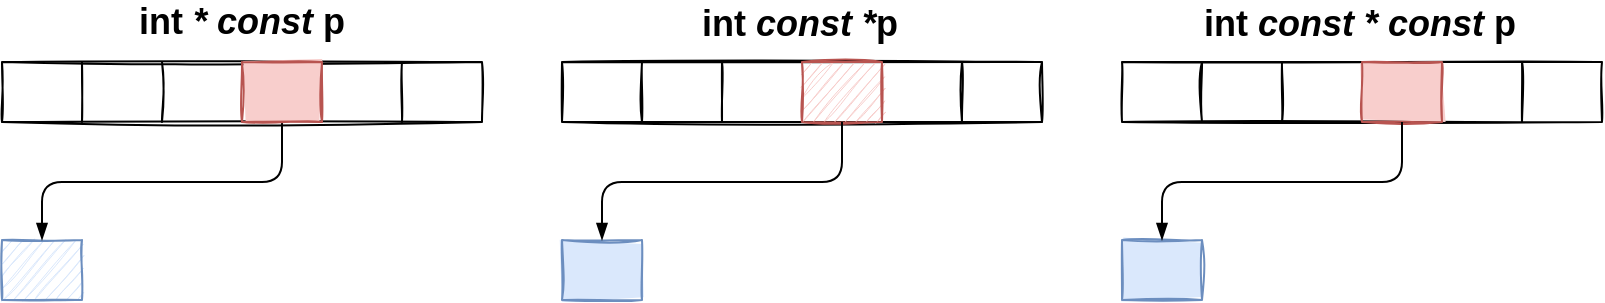 <mxfile version="14.1.1" type="github">
  <diagram name="Page-1" id="90a13364-a465-7bf4-72fc-28e22215d7a0">
    <mxGraphModel dx="934" dy="459" grid="0" gridSize="10" guides="1" tooltips="1" connect="1" arrows="1" fold="1" page="1" pageScale="1.5" pageWidth="1169" pageHeight="826" background="#ffffff" math="0" shadow="0">
      <root>
        <mxCell id="0" style=";html=1;" />
        <mxCell id="1" style=";html=1;" parent="0" />
        <mxCell id="9q9KH-oXFLpbSydNfVMp-1" value="" style="rounded=0;whiteSpace=wrap;html=1;sketch=1;" vertex="1" parent="1">
          <mxGeometry x="80" y="320" width="240" height="30" as="geometry" />
        </mxCell>
        <mxCell id="9q9KH-oXFLpbSydNfVMp-2" value="" style="endArrow=none;html=1;shadow=0;sketch=1;" edge="1" parent="1">
          <mxGeometry width="50" height="50" relative="1" as="geometry">
            <mxPoint x="120" y="350" as="sourcePoint" />
            <mxPoint x="120" y="320" as="targetPoint" />
          </mxGeometry>
        </mxCell>
        <mxCell id="9q9KH-oXFLpbSydNfVMp-3" value="" style="endArrow=none;html=1;sketch=1;" edge="1" parent="1">
          <mxGeometry width="50" height="50" relative="1" as="geometry">
            <mxPoint x="160" y="350" as="sourcePoint" />
            <mxPoint x="160" y="320" as="targetPoint" />
          </mxGeometry>
        </mxCell>
        <mxCell id="9q9KH-oXFLpbSydNfVMp-6" value="" style="endArrow=none;html=1;sketch=1;" edge="1" parent="1">
          <mxGeometry width="50" height="50" relative="1" as="geometry">
            <mxPoint x="280" y="350" as="sourcePoint" />
            <mxPoint x="280" y="320" as="targetPoint" />
          </mxGeometry>
        </mxCell>
        <mxCell id="9q9KH-oXFLpbSydNfVMp-8" value="" style="rounded=0;whiteSpace=wrap;html=1;fillColor=#dae8fc;strokeColor=#6c8ebf;sketch=1;fillStyle=auto;" vertex="1" parent="1">
          <mxGeometry x="80" y="409" width="40" height="30" as="geometry" />
        </mxCell>
        <mxCell id="9q9KH-oXFLpbSydNfVMp-9" value="" style="endArrow=blockThin;html=1;endFill=1;entryX=0.5;entryY=0;entryDx=0;entryDy=0;exitX=0.5;exitY=1;exitDx=0;exitDy=0;" edge="1" parent="1" source="9q9KH-oXFLpbSydNfVMp-7" target="9q9KH-oXFLpbSydNfVMp-8">
          <mxGeometry width="50" height="50" relative="1" as="geometry">
            <mxPoint x="500" y="550" as="sourcePoint" />
            <mxPoint x="550" y="500" as="targetPoint" />
            <Array as="points">
              <mxPoint x="220" y="380" />
              <mxPoint x="100" y="380" />
            </Array>
          </mxGeometry>
        </mxCell>
        <mxCell id="9q9KH-oXFLpbSydNfVMp-10" value="" style="rounded=0;whiteSpace=wrap;html=1;sketch=1;" vertex="1" parent="1">
          <mxGeometry x="360" y="320" width="240" height="30" as="geometry" />
        </mxCell>
        <mxCell id="9q9KH-oXFLpbSydNfVMp-11" value="" style="endArrow=none;html=1;sketch=1;" edge="1" parent="1">
          <mxGeometry width="50" height="50" relative="1" as="geometry">
            <mxPoint x="400" y="350" as="sourcePoint" />
            <mxPoint x="400" y="320" as="targetPoint" />
          </mxGeometry>
        </mxCell>
        <mxCell id="9q9KH-oXFLpbSydNfVMp-12" value="" style="endArrow=none;html=1;sketch=1;" edge="1" parent="1">
          <mxGeometry width="50" height="50" relative="1" as="geometry">
            <mxPoint x="440" y="350" as="sourcePoint" />
            <mxPoint x="440" y="320" as="targetPoint" />
          </mxGeometry>
        </mxCell>
        <mxCell id="9q9KH-oXFLpbSydNfVMp-13" value="" style="endArrow=none;html=1;sketch=1;" edge="1" parent="1">
          <mxGeometry width="50" height="50" relative="1" as="geometry">
            <mxPoint x="560" y="350" as="sourcePoint" />
            <mxPoint x="560" y="320" as="targetPoint" />
          </mxGeometry>
        </mxCell>
        <mxCell id="9q9KH-oXFLpbSydNfVMp-14" value="" style="rounded=0;whiteSpace=wrap;html=1;fillColor=#f8cecc;strokeColor=#b85450;sketch=1;fillStyle=auto;" vertex="1" parent="1">
          <mxGeometry x="480" y="320" width="40" height="30" as="geometry" />
        </mxCell>
        <mxCell id="9q9KH-oXFLpbSydNfVMp-15" value="" style="rounded=0;whiteSpace=wrap;html=1;fillColor=#dae8fc;strokeColor=#6c8ebf;sketch=1;fillStyle=solid;" vertex="1" parent="1">
          <mxGeometry x="360" y="409" width="40" height="30" as="geometry" />
        </mxCell>
        <mxCell id="9q9KH-oXFLpbSydNfVMp-16" value="" style="endArrow=blockThin;html=1;endFill=1;entryX=0.5;entryY=0;entryDx=0;entryDy=0;exitX=0.5;exitY=1;exitDx=0;exitDy=0;sketch=0;" edge="1" parent="1" source="9q9KH-oXFLpbSydNfVMp-14" target="9q9KH-oXFLpbSydNfVMp-15">
          <mxGeometry width="50" height="50" relative="1" as="geometry">
            <mxPoint x="780" y="550" as="sourcePoint" />
            <mxPoint x="830" y="500" as="targetPoint" />
            <Array as="points">
              <mxPoint x="500" y="380" />
              <mxPoint x="380" y="380" />
            </Array>
          </mxGeometry>
        </mxCell>
        <mxCell id="9q9KH-oXFLpbSydNfVMp-17" value="&lt;b style=&quot;font-size: 18px&quot;&gt;int&lt;i&gt; * const &lt;/i&gt;p&lt;/b&gt;" style="text;html=1;strokeColor=none;fillColor=none;align=center;verticalAlign=middle;whiteSpace=wrap;rounded=0;sketch=0;" vertex="1" parent="1">
          <mxGeometry x="80" y="290" width="240" height="20" as="geometry" />
        </mxCell>
        <mxCell id="9q9KH-oXFLpbSydNfVMp-18" value="&lt;b style=&quot;font-size: 18px&quot;&gt;int&lt;i&gt;&amp;nbsp;const *&lt;/i&gt;p&lt;/b&gt;" style="text;html=1;strokeColor=none;fillColor=none;align=center;verticalAlign=middle;whiteSpace=wrap;rounded=0;" vertex="1" parent="1">
          <mxGeometry x="359" y="291" width="240" height="20" as="geometry" />
        </mxCell>
        <mxCell id="9q9KH-oXFLpbSydNfVMp-19" value="" style="rounded=0;whiteSpace=wrap;html=1;comic=0;dropTarget=0;container=0;perimeter=lifelinePerimeter;snapToPoint=0;fixDash=0;autosize=0;imageAspect=0;sketch=1;" vertex="1" parent="1">
          <mxGeometry x="640" y="320" width="240" height="30" as="geometry" />
        </mxCell>
        <mxCell id="9q9KH-oXFLpbSydNfVMp-20" value="" style="endArrow=none;html=1;sketch=1;" edge="1" parent="1">
          <mxGeometry width="50" height="50" relative="1" as="geometry">
            <mxPoint x="680" y="350.0" as="sourcePoint" />
            <mxPoint x="680" y="320.0" as="targetPoint" />
          </mxGeometry>
        </mxCell>
        <mxCell id="9q9KH-oXFLpbSydNfVMp-21" value="" style="endArrow=none;html=1;sketch=1;" edge="1" parent="1">
          <mxGeometry width="50" height="50" relative="1" as="geometry">
            <mxPoint x="720" y="350.0" as="sourcePoint" />
            <mxPoint x="720" y="320.0" as="targetPoint" />
          </mxGeometry>
        </mxCell>
        <mxCell id="9q9KH-oXFLpbSydNfVMp-22" value="" style="endArrow=none;html=1;sketch=1;" edge="1" parent="1">
          <mxGeometry width="50" height="50" relative="1" as="geometry">
            <mxPoint x="840" y="350.0" as="sourcePoint" />
            <mxPoint x="840" y="320.0" as="targetPoint" />
          </mxGeometry>
        </mxCell>
        <mxCell id="9q9KH-oXFLpbSydNfVMp-23" value="" style="rounded=0;whiteSpace=wrap;html=1;fillColor=#f8cecc;strokeColor=#b85450;sketch=1;fillStyle=solid;sketchStyle=rough;" vertex="1" parent="1">
          <mxGeometry x="760" y="320" width="40" height="30" as="geometry" />
        </mxCell>
        <mxCell id="9q9KH-oXFLpbSydNfVMp-24" value="" style="rounded=0;whiteSpace=wrap;html=1;fillColor=#dae8fc;strokeColor=#6c8ebf;sketch=1;fillStyle=solid;" vertex="1" parent="1">
          <mxGeometry x="640" y="409" width="40" height="30" as="geometry" />
        </mxCell>
        <mxCell id="9q9KH-oXFLpbSydNfVMp-25" value="" style="endArrow=blockThin;html=1;endFill=1;entryX=0.5;entryY=0;entryDx=0;entryDy=0;exitX=0.5;exitY=1;exitDx=0;exitDy=0;" edge="1" parent="1" source="9q9KH-oXFLpbSydNfVMp-23" target="9q9KH-oXFLpbSydNfVMp-24">
          <mxGeometry width="50" height="50" relative="1" as="geometry">
            <mxPoint x="1060" y="550" as="sourcePoint" />
            <mxPoint x="1110" y="500" as="targetPoint" />
            <Array as="points">
              <mxPoint x="780" y="380" />
              <mxPoint x="660" y="380" />
            </Array>
          </mxGeometry>
        </mxCell>
        <mxCell id="9q9KH-oXFLpbSydNfVMp-26" value="&lt;b style=&quot;font-size: 18px&quot;&gt;int&lt;i&gt;&amp;nbsp;const * const&amp;nbsp;&lt;/i&gt;p&lt;/b&gt;" style="text;html=1;strokeColor=none;fillColor=none;align=center;verticalAlign=middle;whiteSpace=wrap;rounded=0;sketch=0;" vertex="1" parent="1">
          <mxGeometry x="639" y="291" width="240" height="20" as="geometry" />
        </mxCell>
        <mxCell id="9q9KH-oXFLpbSydNfVMp-7" value="" style="rounded=0;whiteSpace=wrap;html=1;fillColor=#f8cecc;strokeColor=#b85450;horizontal=1;shadow=0;sketch=1;glass=0;fillStyle=solid;" vertex="1" parent="1">
          <mxGeometry x="200" y="320" width="40" height="30" as="geometry" />
        </mxCell>
      </root>
    </mxGraphModel>
  </diagram>
</mxfile>
